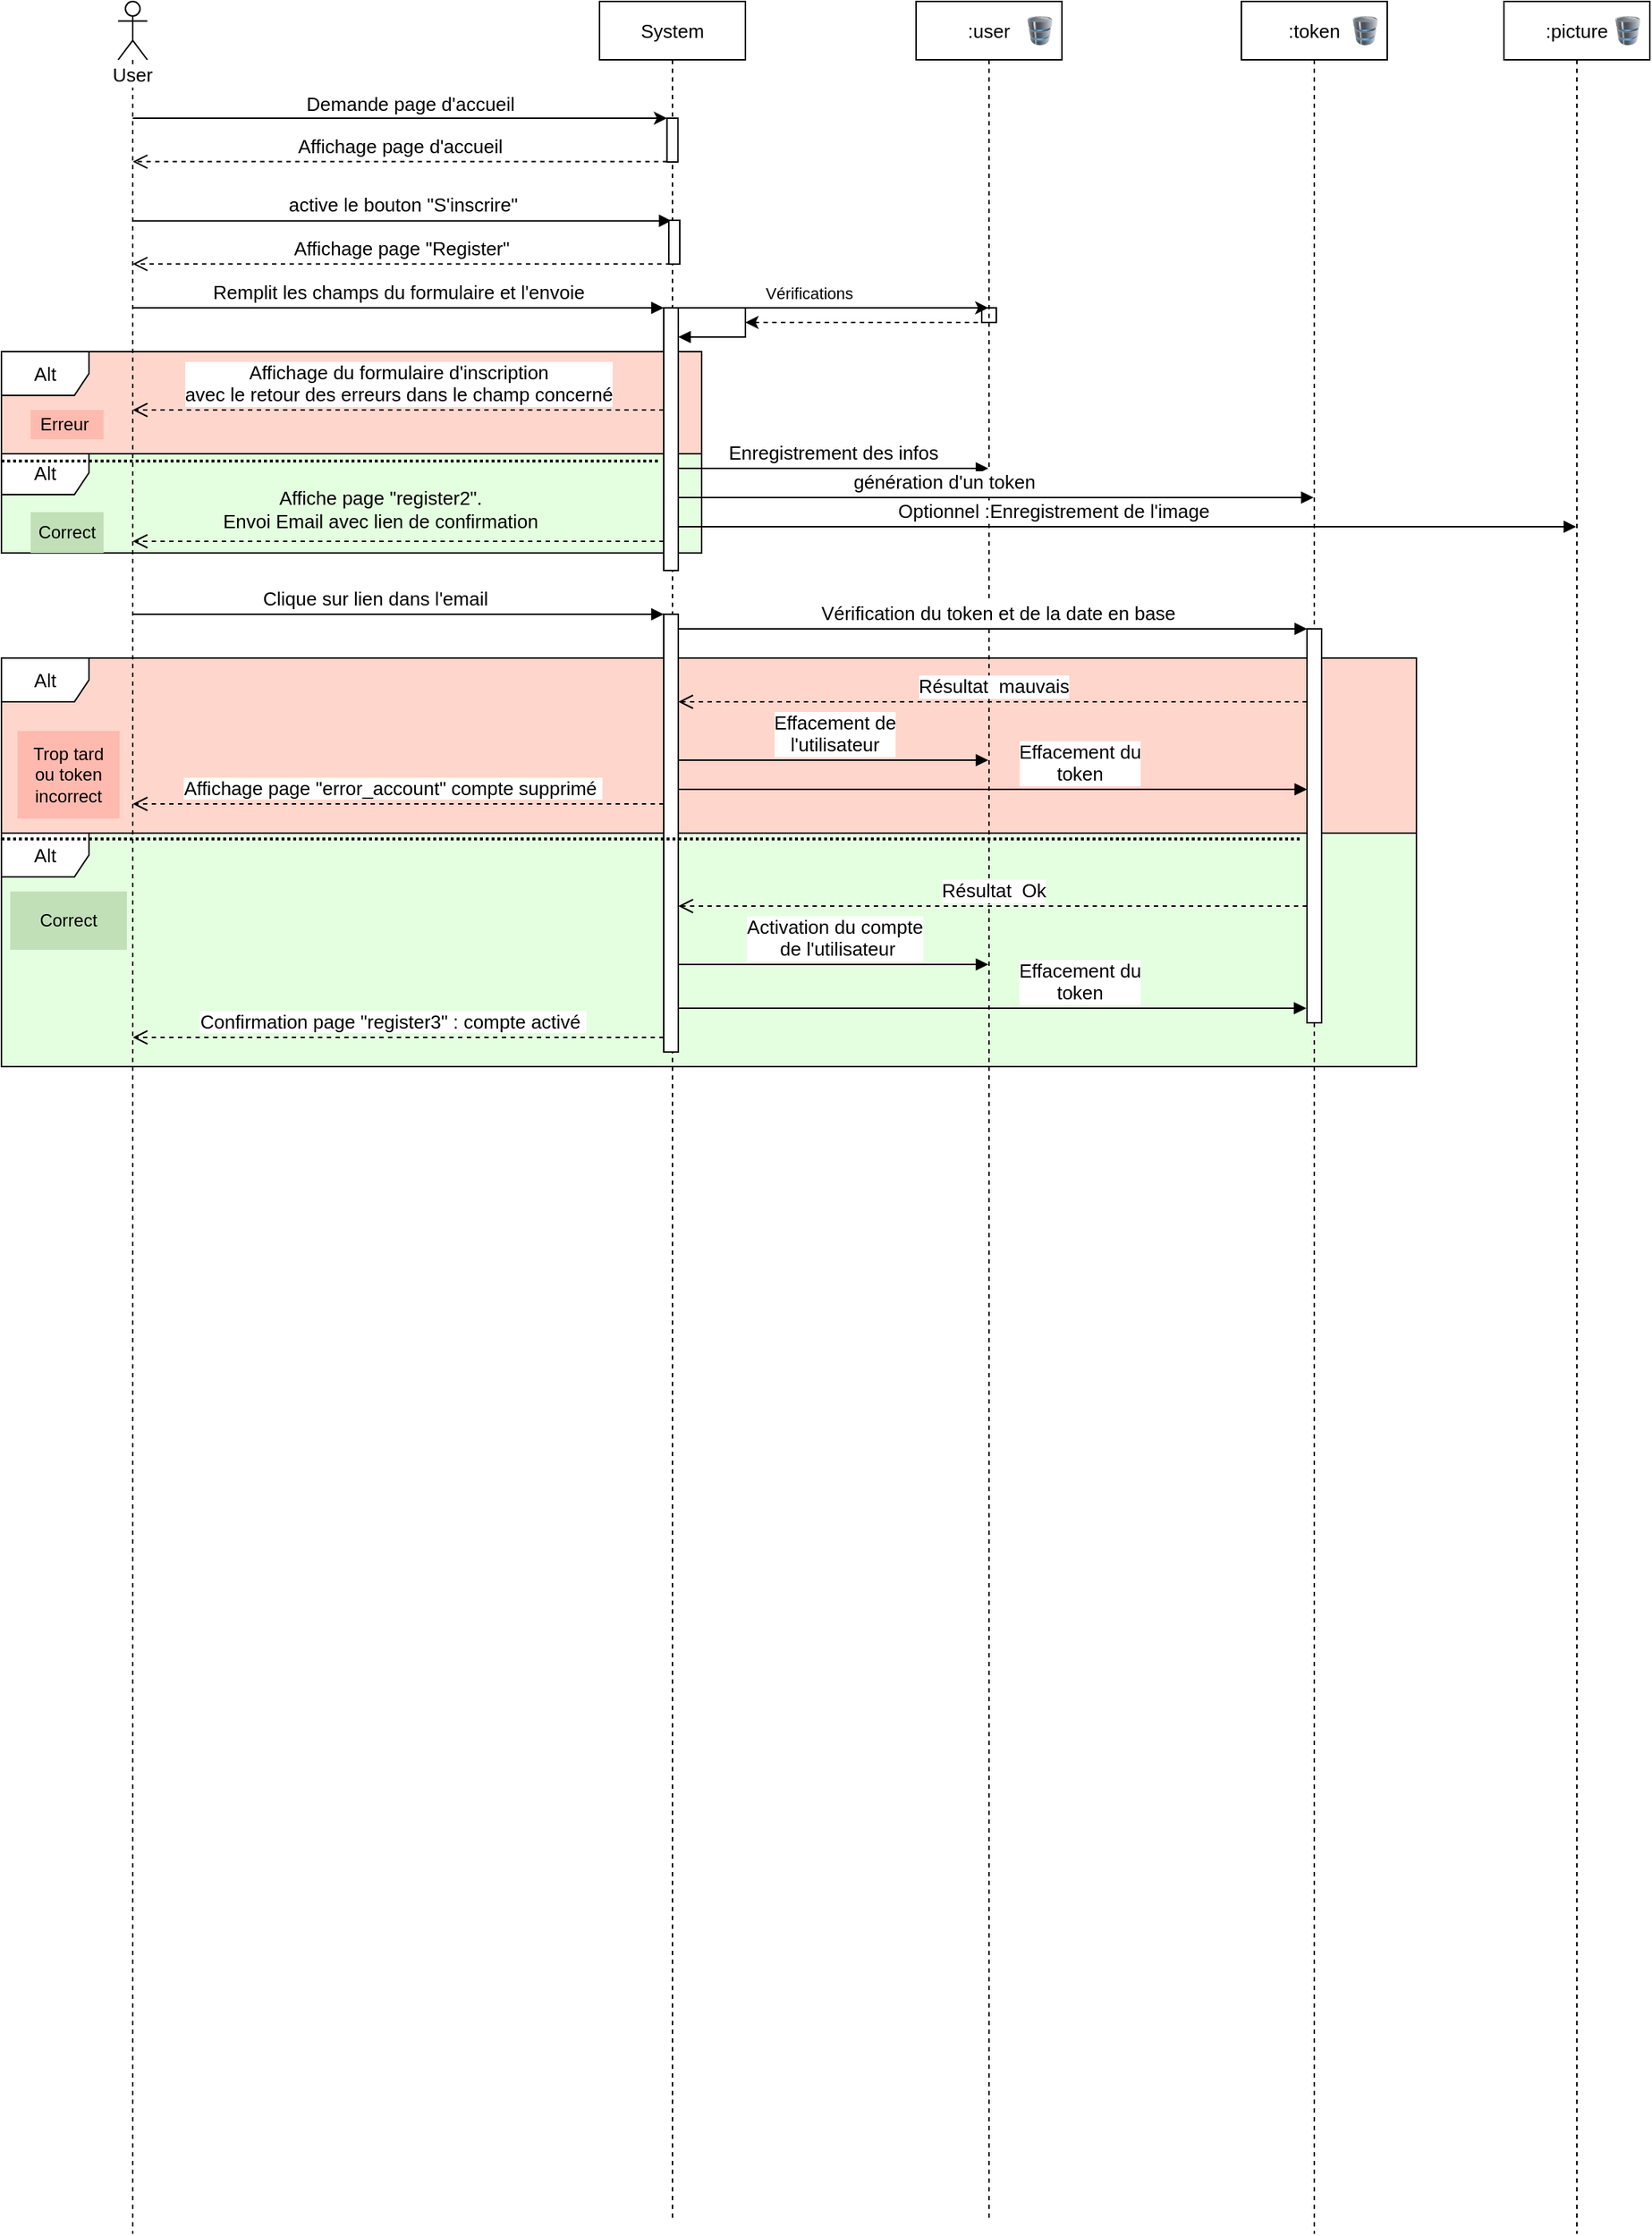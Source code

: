 <mxfile version="13.0.3" type="device"><diagram id="OPIGH59b3JSK2U3XDfZe" name="Page-1"><mxGraphModel dx="1329" dy="806" grid="1" gridSize="10" guides="1" tooltips="1" connect="1" arrows="1" fold="1" page="1" pageScale="1" pageWidth="827" pageHeight="1169" math="0" shadow="0"><root><mxCell id="0"/><mxCell id="1" parent="0"/><mxCell id="A12eKPg93gAIxmL6-4Nk-2" value="&lt;font style=&quot;font-size: 13px&quot;&gt;Alt&lt;/font&gt;" style="shape=umlFrame;whiteSpace=wrap;html=1;fontSize=13;swimlaneFillColor=#E4FFE0;" vertex="1" parent="1"><mxGeometry x="100" y="308" width="480" height="70" as="geometry"/></mxCell><mxCell id="A12eKPg93gAIxmL6-4Nk-1" value="&lt;font style=&quot;font-size: 13px&quot;&gt;Alt&lt;/font&gt;" style="shape=umlFrame;whiteSpace=wrap;html=1;fontSize=13;swimlaneFillColor=#E4FFE0;" vertex="1" parent="1"><mxGeometry x="100" y="570" width="970" height="160" as="geometry"/></mxCell><mxCell id="2iLMQCIAvTagNn0emHfO-14" value="&lt;font style=&quot;font-size: 13px&quot;&gt;Alt&lt;/font&gt;" style="shape=umlFrame;whiteSpace=wrap;html=1;fontSize=13;swimlaneFillColor=#FFD6CC;" parent="1" vertex="1"><mxGeometry x="100" y="450" width="970" height="120" as="geometry"/></mxCell><mxCell id="IkTFMwQ9xcnRGW_RqQZF-3" value="&lt;font style=&quot;font-size: 13px&quot;&gt;Alt&lt;/font&gt;" style="shape=umlFrame;whiteSpace=wrap;html=1;fontSize=13;swimlaneFillColor=#FFD6CC;" parent="1" vertex="1"><mxGeometry x="100" y="240" width="480" height="70" as="geometry"/></mxCell><mxCell id="IkTFMwQ9xcnRGW_RqQZF-8" value="" style="line;strokeWidth=2;fillColor=none;align=left;verticalAlign=middle;spacingTop=-1;spacingLeft=3;spacingRight=3;rotatable=0;labelPosition=right;points=[];portConstraint=eastwest;fontSize=13;dashed=1;dashPattern=1 1;" parent="1" vertex="1"><mxGeometry x="100" y="301" width="450" height="28" as="geometry"/></mxCell><mxCell id="IkTFMwQ9xcnRGW_RqQZF-10" value="&lt;font style=&quot;font-size: 13px&quot;&gt;Affichage page &quot;Register&quot;&lt;/font&gt;" style="html=1;verticalAlign=bottom;endArrow=open;dashed=1;endSize=8;fontSize=13;exitX=0.133;exitY=0.997;exitDx=0;exitDy=0;exitPerimeter=0;" parent="1" source="IkTFMwQ9xcnRGW_RqQZF-2" target="IkTFMwQ9xcnRGW_RqQZF-4" edge="1"><mxGeometry relative="1" as="geometry"><mxPoint x="530" y="290" as="sourcePoint"/><mxPoint x="230" y="290" as="targetPoint"/></mxGeometry></mxCell><mxCell id="IkTFMwQ9xcnRGW_RqQZF-11" value="active le bouton &quot;S'inscrire&quot;" style="html=1;verticalAlign=bottom;endArrow=block;fontSize=13;entryX=0.244;entryY=0.011;entryDx=0;entryDy=0;entryPerimeter=0;" parent="1" source="IkTFMwQ9xcnRGW_RqQZF-4" target="IkTFMwQ9xcnRGW_RqQZF-2" edge="1"><mxGeometry width="80" relative="1" as="geometry"><mxPoint x="230" y="231" as="sourcePoint"/><mxPoint x="510" y="230" as="targetPoint"/><Array as="points"/></mxGeometry></mxCell><mxCell id="IkTFMwQ9xcnRGW_RqQZF-13" value="&lt;font style=&quot;font-size: 13px&quot;&gt;Affichage page d'accueil&lt;/font&gt;" style="html=1;verticalAlign=bottom;endArrow=open;dashed=1;endSize=8;fontSize=13;exitX=0.011;exitY=0.992;exitDx=0;exitDy=0;exitPerimeter=0;" parent="1" source="IkTFMwQ9xcnRGW_RqQZF-1" target="IkTFMwQ9xcnRGW_RqQZF-4" edge="1"><mxGeometry relative="1" as="geometry"><mxPoint x="520" y="139.67" as="sourcePoint"/><mxPoint x="220" y="160" as="targetPoint"/></mxGeometry></mxCell><mxCell id="IkTFMwQ9xcnRGW_RqQZF-14" value="System" style="shape=umlLifeline;perimeter=lifelinePerimeter;whiteSpace=wrap;html=1;container=1;collapsible=0;recursiveResize=0;outlineConnect=0;rounded=0;comic=0;fontSize=13;" parent="1" vertex="1"><mxGeometry x="510" width="100" height="1520" as="geometry"/></mxCell><mxCell id="9LvymbEXGaAQ4KTIiScC-1" value="" style="html=1;points=[];perimeter=orthogonalPerimeter;fillColor=#FFFFFF;fontSize=13;" parent="IkTFMwQ9xcnRGW_RqQZF-14" vertex="1"><mxGeometry x="44" y="210" width="10" height="180" as="geometry"/></mxCell><mxCell id="IkTFMwQ9xcnRGW_RqQZF-2" value="" style="html=1;points=[];perimeter=orthogonalPerimeter;fontSize=13;" parent="IkTFMwQ9xcnRGW_RqQZF-14" vertex="1"><mxGeometry x="47.5" y="150" width="7.5" height="30" as="geometry"/></mxCell><mxCell id="IkTFMwQ9xcnRGW_RqQZF-1" value="" style="html=1;points=[];perimeter=orthogonalPerimeter;fontSize=13;" parent="IkTFMwQ9xcnRGW_RqQZF-14" vertex="1"><mxGeometry x="46.25" y="80" width="7.5" height="30" as="geometry"/></mxCell><mxCell id="2iLMQCIAvTagNn0emHfO-29" value="" style="html=1;points=[];perimeter=orthogonalPerimeter;" parent="IkTFMwQ9xcnRGW_RqQZF-14" vertex="1"><mxGeometry x="44" y="420" width="10" height="300" as="geometry"/></mxCell><mxCell id="ITTA3GgXHyUNq0UnIine-11" value="Vérifications" style="edgeStyle=orthogonalEdgeStyle;html=1;align=left;spacingLeft=2;endArrow=block;rounded=0;" parent="IkTFMwQ9xcnRGW_RqQZF-14" source="9LvymbEXGaAQ4KTIiScC-1" edge="1"><mxGeometry x="-0.179" y="14" relative="1" as="geometry"><mxPoint x="55" y="200" as="sourcePoint"/><Array as="points"><mxPoint x="100" y="210"/><mxPoint x="100" y="230"/></Array><mxPoint x="54" y="230" as="targetPoint"/><mxPoint x="-4" y="-10" as="offset"/></mxGeometry></mxCell><mxCell id="IkTFMwQ9xcnRGW_RqQZF-26" value=":user" style="shape=umlLifeline;perimeter=lifelinePerimeter;whiteSpace=wrap;html=1;container=1;collapsible=0;recursiveResize=0;outlineConnect=0;strokeWidth=1;fontSize=13;" parent="1" vertex="1"><mxGeometry x="727" width="100" height="1520" as="geometry"/></mxCell><mxCell id="A12eKPg93gAIxmL6-4Nk-8" value="" style="image;html=1;labelBackgroundColor=#ffffff;image=img/lib/clip_art/computers/Database_128x128.png;fillColor=none;" vertex="1" parent="IkTFMwQ9xcnRGW_RqQZF-26"><mxGeometry x="70" y="10" width="30" height="20" as="geometry"/></mxCell><mxCell id="9LvymbEXGaAQ4KTIiScC-3" value="" style="html=1;verticalAlign=bottom;endArrow=open;dashed=1;endSize=8;fontSize=13;" parent="1" source="9LvymbEXGaAQ4KTIiScC-1" target="IkTFMwQ9xcnRGW_RqQZF-4" edge="1"><mxGeometry relative="1" as="geometry"><mxPoint x="485" y="396" as="targetPoint"/><Array as="points"><mxPoint x="530" y="370"/><mxPoint x="440" y="370"/></Array></mxGeometry></mxCell><mxCell id="9LvymbEXGaAQ4KTIiScC-2" value="Remplit les champs du formulaire et l'envoie" style="html=1;verticalAlign=bottom;endArrow=block;entryX=0;entryY=0;fontSize=13;" parent="1" source="IkTFMwQ9xcnRGW_RqQZF-4" target="9LvymbEXGaAQ4KTIiScC-1" edge="1"><mxGeometry relative="1" as="geometry"><mxPoint x="485" y="320" as="sourcePoint"/></mxGeometry></mxCell><mxCell id="IkTFMwQ9xcnRGW_RqQZF-4" value="User" style="shape=umlLifeline;participant=umlActor;perimeter=lifelinePerimeter;whiteSpace=wrap;html=1;container=1;collapsible=0;recursiveResize=0;verticalAlign=top;spacingTop=36;labelBackgroundColor=#ffffff;outlineConnect=0;fontSize=13;" parent="1" vertex="1"><mxGeometry x="180" width="20" height="1530" as="geometry"/></mxCell><mxCell id="j35r38P9Idel9f8roqcg-1" value=":token" style="shape=umlLifeline;perimeter=lifelinePerimeter;whiteSpace=wrap;html=1;container=1;collapsible=0;recursiveResize=0;outlineConnect=0;fillColor=#FFFFFF;fontSize=13;fontColor=#000000;" parent="1" vertex="1"><mxGeometry x="950" width="100" height="1530" as="geometry"/></mxCell><mxCell id="2iLMQCIAvTagNn0emHfO-24" value="" style="html=1;points=[];perimeter=orthogonalPerimeter;" parent="j35r38P9Idel9f8roqcg-1" vertex="1"><mxGeometry x="45" y="430" width="10" height="270" as="geometry"/></mxCell><mxCell id="A12eKPg93gAIxmL6-4Nk-9" value="" style="image;html=1;labelBackgroundColor=#ffffff;image=img/lib/clip_art/computers/Database_128x128.png;fillColor=none;" vertex="1" parent="j35r38P9Idel9f8roqcg-1"><mxGeometry x="70" y="10" width="30" height="20" as="geometry"/></mxCell><mxCell id="2iLMQCIAvTagNn0emHfO-1" value="" style="endArrow=classic;html=1;" parent="1" source="IkTFMwQ9xcnRGW_RqQZF-4" target="IkTFMwQ9xcnRGW_RqQZF-1" edge="1"><mxGeometry width="50" height="50" relative="1" as="geometry"><mxPoint x="580" y="190" as="sourcePoint"/><mxPoint x="630" y="140" as="targetPoint"/><Array as="points"><mxPoint x="530" y="80"/></Array></mxGeometry></mxCell><mxCell id="2iLMQCIAvTagNn0emHfO-2" value="&lt;font style=&quot;font-size: 13px&quot;&gt;Demande page d'accueil&lt;/font&gt;" style="text;html=1;align=center;verticalAlign=middle;resizable=0;points=[];autosize=1;" parent="1" vertex="1"><mxGeometry x="300" y="60" width="160" height="20" as="geometry"/></mxCell><mxCell id="2iLMQCIAvTagNn0emHfO-5" value="Erreur&amp;nbsp;" style="text;html=1;strokeColor=none;fillColor=#FFBAB0;align=center;verticalAlign=middle;whiteSpace=wrap;rounded=0;" parent="1" vertex="1"><mxGeometry x="120" y="280" width="50" height="20" as="geometry"/></mxCell><mxCell id="2iLMQCIAvTagNn0emHfO-6" value="Correct" style="text;html=1;strokeColor=none;fillColor=#C2E0B8;align=center;verticalAlign=middle;whiteSpace=wrap;rounded=0;" parent="1" vertex="1"><mxGeometry x="120" y="350" width="50" height="28" as="geometry"/></mxCell><mxCell id="2iLMQCIAvTagNn0emHfO-7" value="&lt;font style=&quot;font-size: 13px&quot;&gt;Affiche page &quot;register2&quot;. &lt;br&gt;Envoi Email avec lien de confirmation&lt;/font&gt;" style="text;html=1;strokeColor=none;fillColor=none;align=center;verticalAlign=middle;whiteSpace=wrap;rounded=0;" parent="1" vertex="1"><mxGeometry x="215" y="338" width="290" height="20" as="geometry"/></mxCell><mxCell id="2iLMQCIAvTagNn0emHfO-12" value="&lt;font style=&quot;font-size: 13px&quot;&gt;Affichage du formulaire d'inscription&lt;br&gt;avec le retour des erreurs dans le champ concerné&lt;/font&gt;" style="html=1;verticalAlign=bottom;endArrow=open;dashed=1;endSize=8;" parent="1" source="9LvymbEXGaAQ4KTIiScC-1" target="IkTFMwQ9xcnRGW_RqQZF-4" edge="1"><mxGeometry relative="1" as="geometry"><mxPoint x="550" y="250" as="sourcePoint"/><mxPoint x="470" y="250" as="targetPoint"/><Array as="points"><mxPoint x="430" y="280"/><mxPoint x="400" y="280"/></Array></mxGeometry></mxCell><mxCell id="2iLMQCIAvTagNn0emHfO-15" value="&lt;font style=&quot;font-size: 13px&quot;&gt;Clique sur lien dans l'email&lt;/font&gt;" style="html=1;verticalAlign=bottom;endArrow=block;" parent="1" source="IkTFMwQ9xcnRGW_RqQZF-4" target="2iLMQCIAvTagNn0emHfO-29" edge="1"><mxGeometry x="0.57" y="-120" width="80" relative="1" as="geometry"><mxPoint x="210" y="440" as="sourcePoint"/><mxPoint x="290" y="440" as="targetPoint"/><Array as="points"><mxPoint x="480" y="420"/></Array><mxPoint x="-120" y="-120" as="offset"/></mxGeometry></mxCell><mxCell id="2iLMQCIAvTagNn0emHfO-16" value="" style="line;strokeWidth=2;fillColor=none;align=left;verticalAlign=middle;spacingTop=-1;spacingLeft=3;spacingRight=3;rotatable=0;labelPosition=right;points=[];portConstraint=eastwest;fontSize=13;dashed=1;dashPattern=1 1;" parent="1" vertex="1"><mxGeometry x="100" y="560" width="890" height="28" as="geometry"/></mxCell><mxCell id="2iLMQCIAvTagNn0emHfO-17" value="" style="html=1;verticalAlign=bottom;endArrow=open;dashed=1;endSize=8;fontSize=13;" parent="1" source="2iLMQCIAvTagNn0emHfO-29" target="IkTFMwQ9xcnRGW_RqQZF-4" edge="1"><mxGeometry relative="1" as="geometry"><mxPoint x="189.999" y="471" as="targetPoint"/><mxPoint x="554.07" y="471" as="sourcePoint"/><Array as="points"><mxPoint x="530" y="550"/><mxPoint x="440" y="550"/></Array></mxGeometry></mxCell><mxCell id="2iLMQCIAvTagNn0emHfO-18" value="&lt;font style=&quot;font-size: 13px&quot;&gt;Affichage page &quot;error_account&quot; compte supprimé&amp;nbsp;&lt;/font&gt;" style="edgeLabel;html=1;align=center;verticalAlign=middle;resizable=0;points=[];" parent="2iLMQCIAvTagNn0emHfO-17" vertex="1" connectable="0"><mxGeometry x="0.094" y="1" relative="1" as="geometry"><mxPoint x="12.79" y="-12" as="offset"/></mxGeometry></mxCell><mxCell id="2iLMQCIAvTagNn0emHfO-19" value="&lt;font style=&quot;font-size: 13px&quot;&gt;Effacement de&lt;br&gt;l'utilisateur&lt;/font&gt;" style="html=1;verticalAlign=bottom;endArrow=block;" parent="1" source="2iLMQCIAvTagNn0emHfO-29" target="IkTFMwQ9xcnRGW_RqQZF-26" edge="1"><mxGeometry width="80" relative="1" as="geometry"><mxPoint x="630" y="430" as="sourcePoint"/><mxPoint x="710" y="430" as="targetPoint"/><Array as="points"><mxPoint x="680" y="520"/><mxPoint x="720" y="520"/></Array></mxGeometry></mxCell><mxCell id="2iLMQCIAvTagNn0emHfO-20" value="&lt;font style=&quot;font-size: 13px&quot;&gt;Effacement du&lt;br&gt;token&lt;/font&gt;" style="html=1;verticalAlign=bottom;endArrow=block;" parent="1" source="2iLMQCIAvTagNn0emHfO-29" target="2iLMQCIAvTagNn0emHfO-24" edge="1"><mxGeometry x="0.274" width="80" relative="1" as="geometry"><mxPoint x="569.929" y="440" as="sourcePoint"/><mxPoint x="786.5" y="440" as="targetPoint"/><Array as="points"><mxPoint x="680" y="540"/><mxPoint x="720" y="540"/></Array><mxPoint as="offset"/></mxGeometry></mxCell><mxCell id="2iLMQCIAvTagNn0emHfO-22" value="Trop tard&lt;br&gt;ou token incorrect" style="text;html=1;strokeColor=none;fillColor=#FFBAB0;align=center;verticalAlign=middle;whiteSpace=wrap;rounded=0;" parent="1" vertex="1"><mxGeometry x="111" y="500" width="70" height="60" as="geometry"/></mxCell><mxCell id="2iLMQCIAvTagNn0emHfO-23" value="&lt;font style=&quot;font-size: 13px&quot;&gt;Vérification du token et de la date en base&lt;/font&gt;" style="html=1;verticalAlign=bottom;endArrow=block;" parent="1" source="2iLMQCIAvTagNn0emHfO-29" target="2iLMQCIAvTagNn0emHfO-24" edge="1"><mxGeometry x="0.57" y="-120" width="80" relative="1" as="geometry"><mxPoint x="199.929" y="430" as="sourcePoint"/><mxPoint x="569.5" y="430" as="targetPoint"/><Array as="points"><mxPoint x="580" y="430"/></Array><mxPoint x="-120" y="-120" as="offset"/></mxGeometry></mxCell><mxCell id="2iLMQCIAvTagNn0emHfO-25" value="&lt;font style=&quot;font-size: 13px&quot;&gt;Résultat&amp;nbsp; mauvais&lt;/font&gt;" style="html=1;verticalAlign=bottom;endArrow=open;dashed=1;endSize=8;" parent="1" source="2iLMQCIAvTagNn0emHfO-24" target="2iLMQCIAvTagNn0emHfO-29" edge="1"><mxGeometry relative="1" as="geometry"><mxPoint x="950" y="480" as="sourcePoint"/><mxPoint x="870" y="480" as="targetPoint"/><Array as="points"><mxPoint x="790" y="480"/></Array></mxGeometry></mxCell><mxCell id="2iLMQCIAvTagNn0emHfO-26" value="&lt;font style=&quot;font-size: 13px&quot;&gt;Résultat&amp;nbsp; Ok&lt;/font&gt;" style="html=1;verticalAlign=bottom;endArrow=open;dashed=1;endSize=8;" parent="1" source="2iLMQCIAvTagNn0emHfO-24" target="2iLMQCIAvTagNn0emHfO-29" edge="1"><mxGeometry relative="1" as="geometry"><mxPoint x="994.54" y="620" as="sourcePoint"/><mxPoint x="559.469" y="620" as="targetPoint"/><Array as="points"><mxPoint x="789.54" y="620"/></Array></mxGeometry></mxCell><mxCell id="2iLMQCIAvTagNn0emHfO-27" value="&lt;font style=&quot;font-size: 13px&quot;&gt;Activation du compte&lt;br&gt;&amp;nbsp;de l'utilisateur&lt;/font&gt;" style="html=1;verticalAlign=bottom;endArrow=block;" parent="1" source="2iLMQCIAvTagNn0emHfO-29" target="IkTFMwQ9xcnRGW_RqQZF-26" edge="1"><mxGeometry width="80" relative="1" as="geometry"><mxPoint x="569.929" y="530" as="sourcePoint"/><mxPoint x="786.5" y="530" as="targetPoint"/><Array as="points"><mxPoint x="670" y="660"/><mxPoint x="740" y="660"/></Array></mxGeometry></mxCell><mxCell id="2iLMQCIAvTagNn0emHfO-28" value="&lt;font style=&quot;font-size: 13px&quot;&gt;Effacement du&lt;br&gt;token&lt;/font&gt;" style="html=1;verticalAlign=bottom;endArrow=block;" parent="1" source="2iLMQCIAvTagNn0emHfO-29" edge="1"><mxGeometry x="0.274" width="80" relative="1" as="geometry"><mxPoint x="559.469" y="690" as="sourcePoint"/><mxPoint x="994.54" y="690" as="targetPoint"/><Array as="points"><mxPoint x="679.54" y="690"/><mxPoint x="719.54" y="690"/></Array><mxPoint as="offset"/></mxGeometry></mxCell><mxCell id="2iLMQCIAvTagNn0emHfO-30" value="" style="html=1;verticalAlign=bottom;endArrow=open;dashed=1;endSize=8;fontSize=13;" parent="1" source="2iLMQCIAvTagNn0emHfO-29" target="IkTFMwQ9xcnRGW_RqQZF-4" edge="1"><mxGeometry relative="1" as="geometry"><mxPoint x="177.969" y="710" as="targetPoint"/><mxPoint x="542.04" y="710" as="sourcePoint"/><Array as="points"><mxPoint x="518.04" y="710"/><mxPoint x="428.04" y="710"/></Array></mxGeometry></mxCell><mxCell id="2iLMQCIAvTagNn0emHfO-31" value="&lt;font style=&quot;font-size: 13px&quot;&gt;Confirmation page &quot;register3&quot; : compte activé&amp;nbsp;&lt;/font&gt;" style="edgeLabel;html=1;align=center;verticalAlign=middle;resizable=0;points=[];" parent="2iLMQCIAvTagNn0emHfO-30" vertex="1" connectable="0"><mxGeometry x="0.094" y="1" relative="1" as="geometry"><mxPoint x="12.79" y="-12" as="offset"/></mxGeometry></mxCell><mxCell id="2iLMQCIAvTagNn0emHfO-32" value="Correct" style="text;html=1;strokeColor=none;fillColor=#C2E0B8;align=center;verticalAlign=middle;whiteSpace=wrap;rounded=0;" parent="1" vertex="1"><mxGeometry x="106" y="610" width="80" height="40" as="geometry"/></mxCell><mxCell id="ITTA3GgXHyUNq0UnIine-1" value=":picture" style="shape=umlLifeline;perimeter=lifelinePerimeter;whiteSpace=wrap;html=1;container=1;collapsible=0;recursiveResize=0;outlineConnect=0;fillColor=#FFFFFF;fontSize=13;fontColor=#000000;" parent="1" vertex="1"><mxGeometry x="1130" width="100" height="1530" as="geometry"/></mxCell><mxCell id="A12eKPg93gAIxmL6-4Nk-10" value="" style="image;html=1;labelBackgroundColor=#ffffff;image=img/lib/clip_art/computers/Database_128x128.png;fillColor=none;" vertex="1" parent="ITTA3GgXHyUNq0UnIine-1"><mxGeometry x="70" y="10" width="30" height="20" as="geometry"/></mxCell><mxCell id="ITTA3GgXHyUNq0UnIine-3" value="&lt;font style=&quot;font-size: 13px&quot;&gt;Enregistrement des infos&lt;/font&gt;" style="html=1;verticalAlign=bottom;endArrow=block;" parent="1" source="9LvymbEXGaAQ4KTIiScC-1" target="IkTFMwQ9xcnRGW_RqQZF-26" edge="1"><mxGeometry x="-0.002" width="80" relative="1" as="geometry"><mxPoint x="570" y="319" as="sourcePoint"/><mxPoint x="1001" y="319" as="targetPoint"/><Array as="points"><mxPoint x="586" y="320"/></Array><mxPoint as="offset"/></mxGeometry></mxCell><mxCell id="ITTA3GgXHyUNq0UnIine-4" value="&lt;span style=&quot;font-size: 13px&quot;&gt;génération d'un token&lt;/span&gt;" style="html=1;verticalAlign=bottom;endArrow=block;" parent="1" source="9LvymbEXGaAQ4KTIiScC-1" target="j35r38P9Idel9f8roqcg-1" edge="1"><mxGeometry x="-0.165" width="80" relative="1" as="geometry"><mxPoint x="574" y="329" as="sourcePoint"/><mxPoint x="786.5" y="329" as="targetPoint"/><Array as="points"><mxPoint x="596" y="340"/><mxPoint x="880" y="340"/></Array><mxPoint as="offset"/></mxGeometry></mxCell><mxCell id="ITTA3GgXHyUNq0UnIine-6" value="&lt;span style=&quot;font-size: 13px&quot;&gt;Optionnel :Enregistrement de l'image&lt;/span&gt;" style="html=1;verticalAlign=bottom;endArrow=block;" parent="1" source="9LvymbEXGaAQ4KTIiScC-1" target="ITTA3GgXHyUNq0UnIine-1" edge="1"><mxGeometry x="-0.165" width="80" relative="1" as="geometry"><mxPoint x="574" y="360" as="sourcePoint"/><mxPoint x="1009.5" y="360" as="targetPoint"/><Array as="points"><mxPoint x="606" y="360"/><mxPoint x="890" y="360"/></Array><mxPoint as="offset"/></mxGeometry></mxCell><mxCell id="A12eKPg93gAIxmL6-4Nk-3" value="" style="endArrow=classic;html=1;" edge="1" parent="1" target="IkTFMwQ9xcnRGW_RqQZF-26"><mxGeometry width="50" height="50" relative="1" as="geometry"><mxPoint x="610" y="210" as="sourcePoint"/><mxPoint x="730" y="160" as="targetPoint"/></mxGeometry></mxCell><mxCell id="A12eKPg93gAIxmL6-4Nk-4" value="" style="endArrow=none;dashed=1;html=1;startArrow=classic;startFill=1;" edge="1" parent="1" source="A12eKPg93gAIxmL6-4Nk-6" target="IkTFMwQ9xcnRGW_RqQZF-26"><mxGeometry width="50" height="50" relative="1" as="geometry"><mxPoint x="610" y="220" as="sourcePoint"/><mxPoint x="720" y="220" as="targetPoint"/></mxGeometry></mxCell><mxCell id="A12eKPg93gAIxmL6-4Nk-6" value="" style="html=1;points=[];perimeter=orthogonalPerimeter;fillColor=none;" vertex="1" parent="1"><mxGeometry x="772" y="210" width="10" height="10" as="geometry"/></mxCell><mxCell id="A12eKPg93gAIxmL6-4Nk-7" value="" style="endArrow=none;dashed=1;html=1;startArrow=classic;startFill=1;" edge="1" parent="1" target="A12eKPg93gAIxmL6-4Nk-6"><mxGeometry width="50" height="50" relative="1" as="geometry"><mxPoint x="610" y="220" as="sourcePoint"/><mxPoint x="776.5" y="220" as="targetPoint"/></mxGeometry></mxCell></root></mxGraphModel></diagram></mxfile>